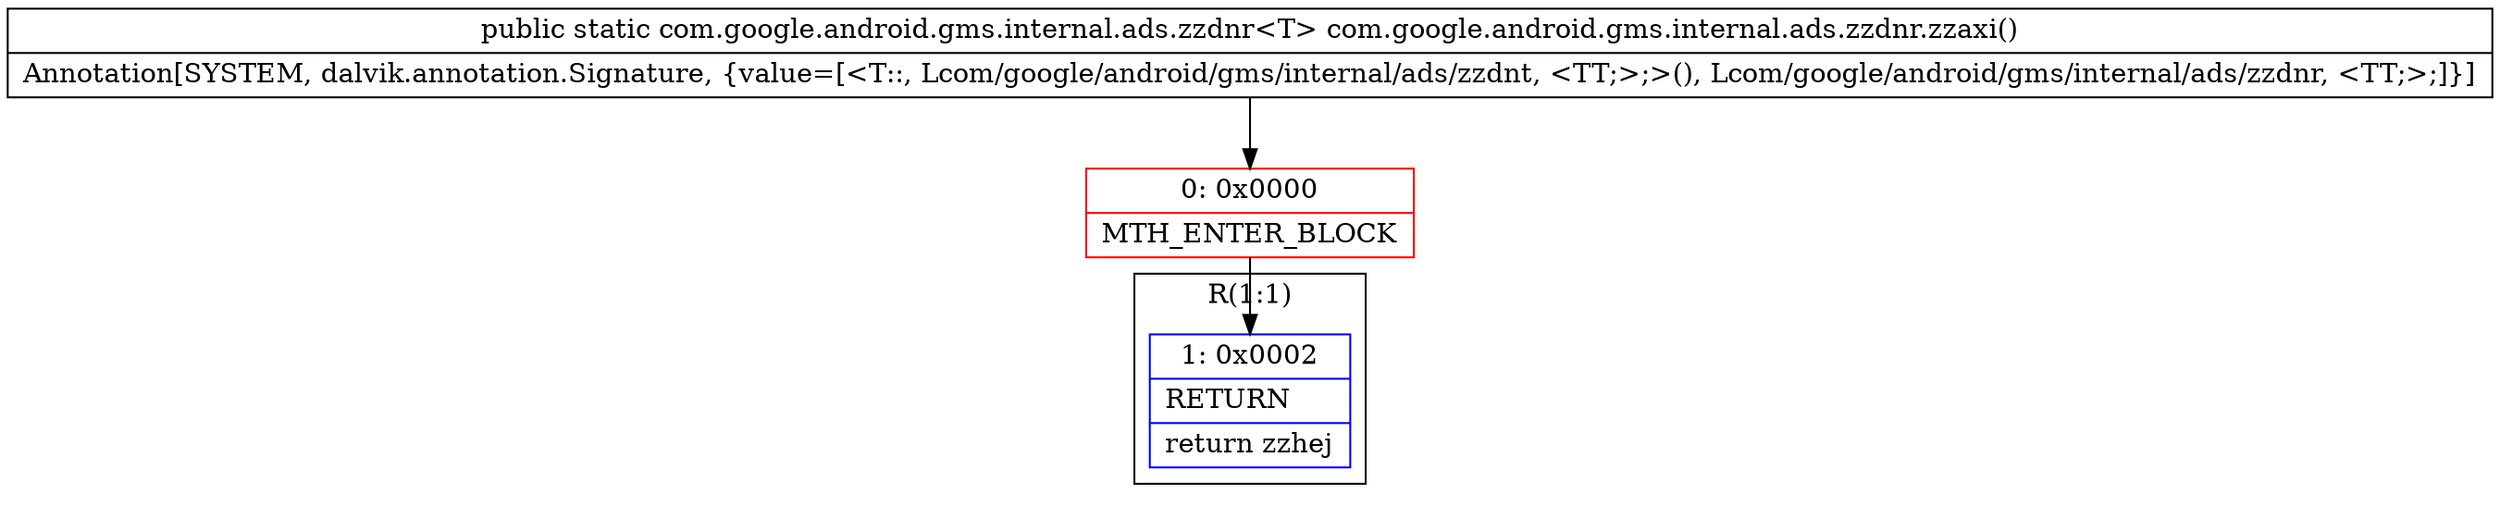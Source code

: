 digraph "CFG forcom.google.android.gms.internal.ads.zzdnr.zzaxi()Lcom\/google\/android\/gms\/internal\/ads\/zzdnr;" {
subgraph cluster_Region_1732511749 {
label = "R(1:1)";
node [shape=record,color=blue];
Node_1 [shape=record,label="{1\:\ 0x0002|RETURN\l|return zzhej\l}"];
}
Node_0 [shape=record,color=red,label="{0\:\ 0x0000|MTH_ENTER_BLOCK\l}"];
MethodNode[shape=record,label="{public static com.google.android.gms.internal.ads.zzdnr\<T\> com.google.android.gms.internal.ads.zzdnr.zzaxi()  | Annotation[SYSTEM, dalvik.annotation.Signature, \{value=[\<T::, Lcom\/google\/android\/gms\/internal\/ads\/zzdnt, \<TT;\>;\>(), Lcom\/google\/android\/gms\/internal\/ads\/zzdnr, \<TT;\>;]\}]\l}"];
MethodNode -> Node_0;
Node_0 -> Node_1;
}

